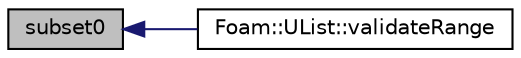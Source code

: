 digraph "subset0"
{
  bgcolor="transparent";
  edge [fontname="Helvetica",fontsize="10",labelfontname="Helvetica",labelfontsize="10"];
  node [fontname="Helvetica",fontsize="10",shape=record];
  rankdir="LR";
  Node1 [label="subset0",height=0.2,width=0.4,color="black", fillcolor="grey75", style="filled" fontcolor="black"];
  Node1 -> Node2 [dir="back",color="midnightblue",fontsize="10",style="solid",fontname="Helvetica"];
  Node2 [label="Foam::UList::validateRange",height=0.2,width=0.4,color="black",URL="$classFoam_1_1UList.html#a68f70487cb6721eb4fd7f7912df954d5",tooltip="Return a validated (start,size) subset range, which means that it always addresses a valid section of..."];
}
